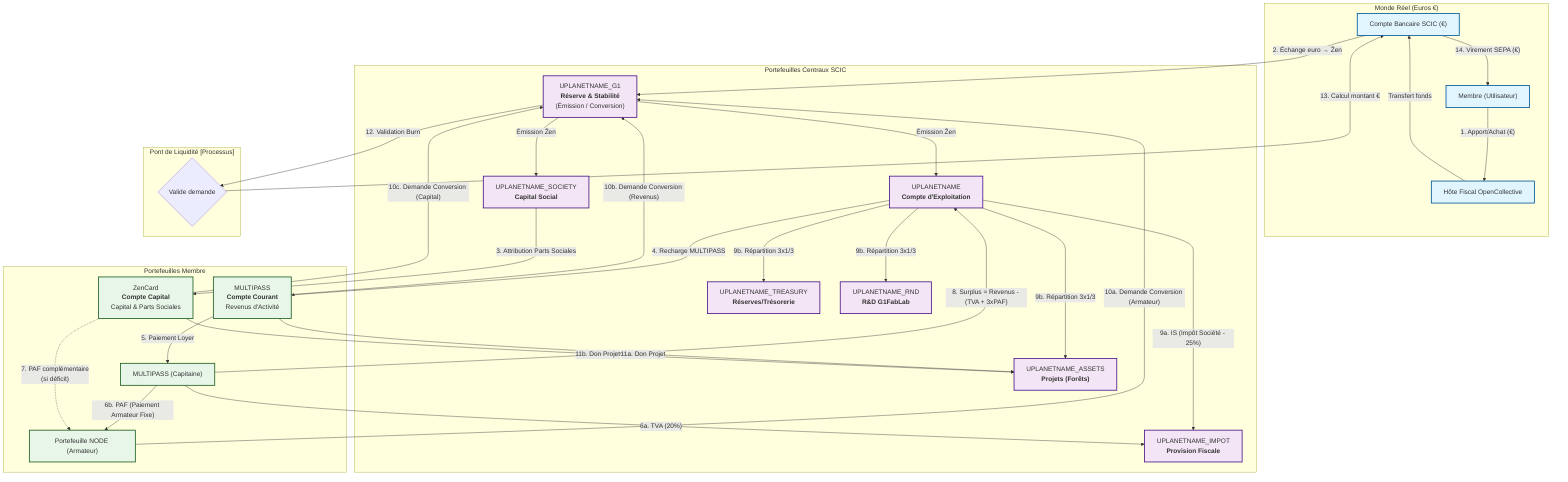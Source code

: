 graph TD
    subgraph "Monde Réel (Euros €)"
        A["Compte Bancaire SCIC (€)"]
        B["Hôte Fiscal OpenCollective"]
        C["Membre (Utilisateur)"]

        C -- "1. Apport/Achat (€)" --> B
        B -- "Transfert fonds" --> A
    end

    subgraph "Portefeuilles Centraux SCIC"
        G1["UPLANETNAME_G1<br><b>Réserve & Stabilité</b><br>(Émission / Conversion)"]
        SOC["UPLANETNAME_SOCIETY<br><b>Capital Social</b>"]
        OPE["UPLANETNAME<br><b>Compte d'Exploitation</b>"]
        IMP["UPLANETNAME_IMPOT<br><b>Provision Fiscale</b>"]
        TRE["UPLANETNAME_TREASURY<br><b>Réserves/Trésorerie</b>"]
        ASS["UPLANETNAME_ASSETS<br><b>Projets (Forêts)</b>"]
        RND["UPLANETNAME_RND<br><b>R&D G1FabLab</b>"]
        
        A -- "2. Échange euro → Ẑen" --> G1
        G1 -- "Émission Ẑen" --> SOC & OPE
    end

    subgraph "Portefeuilles Membre"
        MP["MULTIPASS<br><b>Compte Courant</b><br>Revenus d'Activité"]
        ZC["ZenCard<br><b>Compte Capital</b><br>Capital & Parts Sociales"]
        MP_Cap["MULTIPASS (Capitaine)"]
        NODE["Portefeuille NODE (Armateur)"]
    end

    %% FLUX DE CAPITALISATION
    SOC -- "3. Attribution Parts Sociales" --> ZC

    %% FLUX D'EXPLOITATION
    OPE -- "4. Recharge MULTIPASS" --> MP
    MP -- "5. Paiement Loyer" --> MP_Cap
    MP_Cap -- "6a. TVA (20%)" --> IMP
    MP_Cap -- "6b. PAF (Paiement Armateur Fixe)" --> NODE
    ZC -. "7. PAF complémentaire<br>(si déficit)" .-> NODE
    
    %% CRITIQUE 1: Clarification du surplus
    MP_Cap -- "8. Surplus = Revenus - (TVA + 3xPAF)" --> OPE
    
    OPE -- "9a. IS (Impôt Société - 25%)" --> IMP
    OPE -- "9b. Répartition 3x1/3" --> TRE & ASS & RND

    %% CRITIQUE 2: Armateur utilise aussi le pont de liquidité
    NODE -- "10a. Demande Conversion (Armateur)" --> G1

    %% FLUX DE CONVERSION ET DE DON
    MP -- "10b. Demande Conversion (Revenus)" --> G1
    ZC -- "10c. Demande Conversion (Capital)" --> G1
    MP -- "11a. Don Projet" --> ASS
    ZC -- "11b. Don Projet" --> ASS

    %% CRITIQUE 4: Processus de conversion détaillé
    subgraph "Pont de Liquidité [Processus]"
        G1 -- "12. Validation Burn" --> VAL{"Valide demande"}
        VAL -- "13. Calcul montant €" --> A
        A -- "14. Virement SEPA (€)" --> C
    end

    %% Styling
    classDef real fill:#e1f5fe,stroke:#01579b,stroke-width:2px
    classDef central fill:#f3e5f5,stroke:#4a148c,stroke-width:2px
    classDef member fill:#e8f5e9,stroke:#1b5e20,stroke-width:2px
    classDef process fill:#fff3e0,stroke:#e65100,stroke-width:2px
    classDef flowbox fill:#fff,stroke:#ccc,stroke-width:1px,stroke-dasharray: 5 5

    class A,B,C real
    class G1,SOC,OPE,IMP,TRE,ASS,RND central
    class MP,ZC,MP_Cap,NODE member
    class Flux_Capitalisation,Flux_Exploitation,Flux_Conversion_Don flowbox
    class Pont_de_Liquidité process